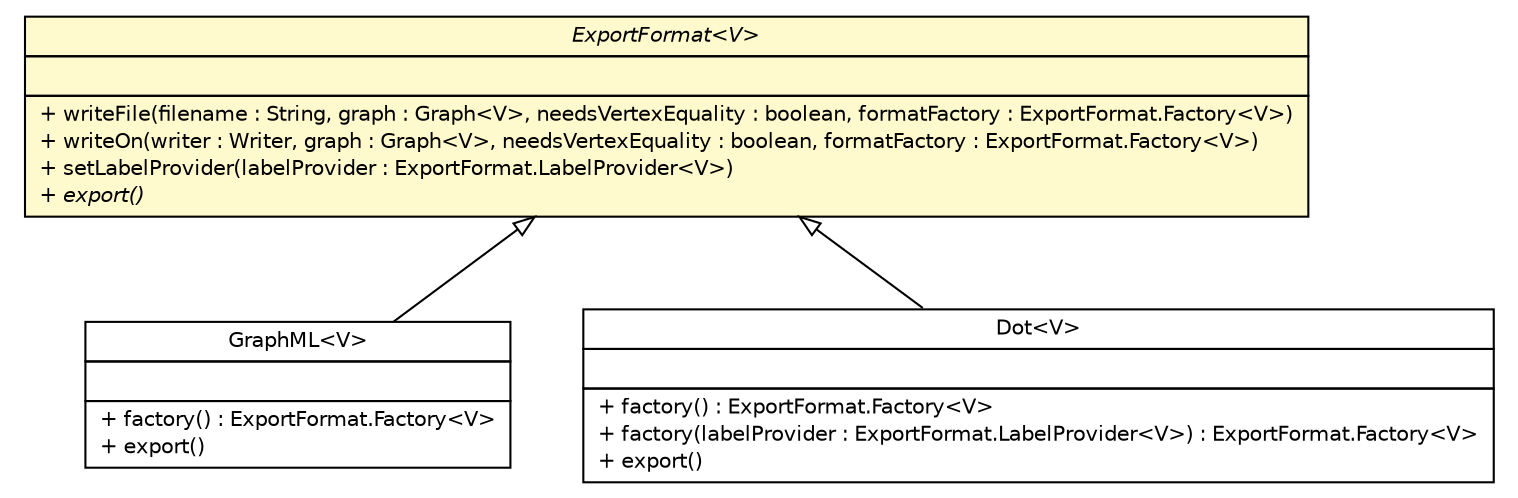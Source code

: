 #!/usr/local/bin/dot
#
# Class diagram 
# Generated by UMLGraph version R5_6-24-gf6e263 (http://www.umlgraph.org/)
#

digraph G {
	edge [fontname="Helvetica",fontsize=10,labelfontname="Helvetica",labelfontsize=10];
	node [fontname="Helvetica",fontsize=10,shape=plaintext];
	nodesep=0.25;
	ranksep=0.5;
	// org.jgraphl.export.graphml.GraphML<V>
	c722 [label=<<table title="org.jgraphl.export.graphml.GraphML" border="0" cellborder="1" cellspacing="0" cellpadding="2" port="p" href="./graphml/GraphML.html">
		<tr><td><table border="0" cellspacing="0" cellpadding="1">
<tr><td align="center" balign="center"> GraphML&lt;V&gt; </td></tr>
		</table></td></tr>
		<tr><td><table border="0" cellspacing="0" cellpadding="1">
<tr><td align="left" balign="left">  </td></tr>
		</table></td></tr>
		<tr><td><table border="0" cellspacing="0" cellpadding="1">
<tr><td align="left" balign="left"> + factory() : ExportFormat.Factory&lt;V&gt; </td></tr>
<tr><td align="left" balign="left"> + export() </td></tr>
		</table></td></tr>
		</table>>, URL="./graphml/GraphML.html", fontname="Helvetica", fontcolor="black", fontsize=10.0];
	// org.jgraphl.export.ExportFormat<V>
	c723 [label=<<table title="org.jgraphl.export.ExportFormat" border="0" cellborder="1" cellspacing="0" cellpadding="2" port="p" bgcolor="lemonChiffon" href="./ExportFormat.html">
		<tr><td><table border="0" cellspacing="0" cellpadding="1">
<tr><td align="center" balign="center"><font face="Helvetica-Oblique"> ExportFormat&lt;V&gt; </font></td></tr>
		</table></td></tr>
		<tr><td><table border="0" cellspacing="0" cellpadding="1">
<tr><td align="left" balign="left">  </td></tr>
		</table></td></tr>
		<tr><td><table border="0" cellspacing="0" cellpadding="1">
<tr><td align="left" balign="left"> + writeFile(filename : String, graph : Graph&lt;V&gt;, needsVertexEquality : boolean, formatFactory : ExportFormat.Factory&lt;V&gt;) </td></tr>
<tr><td align="left" balign="left"> + writeOn(writer : Writer, graph : Graph&lt;V&gt;, needsVertexEquality : boolean, formatFactory : ExportFormat.Factory&lt;V&gt;) </td></tr>
<tr><td align="left" balign="left"> + setLabelProvider(labelProvider : ExportFormat.LabelProvider&lt;V&gt;) </td></tr>
<tr><td align="left" balign="left"><font face="Helvetica-Oblique" point-size="10.0"> + export() </font></td></tr>
		</table></td></tr>
		</table>>, URL="./ExportFormat.html", fontname="Helvetica", fontcolor="black", fontsize=10.0];
	// org.jgraphl.export.dot.Dot<V>
	c726 [label=<<table title="org.jgraphl.export.dot.Dot" border="0" cellborder="1" cellspacing="0" cellpadding="2" port="p" href="./dot/Dot.html">
		<tr><td><table border="0" cellspacing="0" cellpadding="1">
<tr><td align="center" balign="center"> Dot&lt;V&gt; </td></tr>
		</table></td></tr>
		<tr><td><table border="0" cellspacing="0" cellpadding="1">
<tr><td align="left" balign="left">  </td></tr>
		</table></td></tr>
		<tr><td><table border="0" cellspacing="0" cellpadding="1">
<tr><td align="left" balign="left"> + factory() : ExportFormat.Factory&lt;V&gt; </td></tr>
<tr><td align="left" balign="left"> + factory(labelProvider : ExportFormat.LabelProvider&lt;V&gt;) : ExportFormat.Factory&lt;V&gt; </td></tr>
<tr><td align="left" balign="left"> + export() </td></tr>
		</table></td></tr>
		</table>>, URL="./dot/Dot.html", fontname="Helvetica", fontcolor="black", fontsize=10.0];
	//org.jgraphl.export.graphml.GraphML<V> extends org.jgraphl.export.ExportFormat<V>
	c723:p -> c722:p [dir=back,arrowtail=empty];
	//org.jgraphl.export.dot.Dot<V> extends org.jgraphl.export.ExportFormat<V>
	c723:p -> c726:p [dir=back,arrowtail=empty];
}

